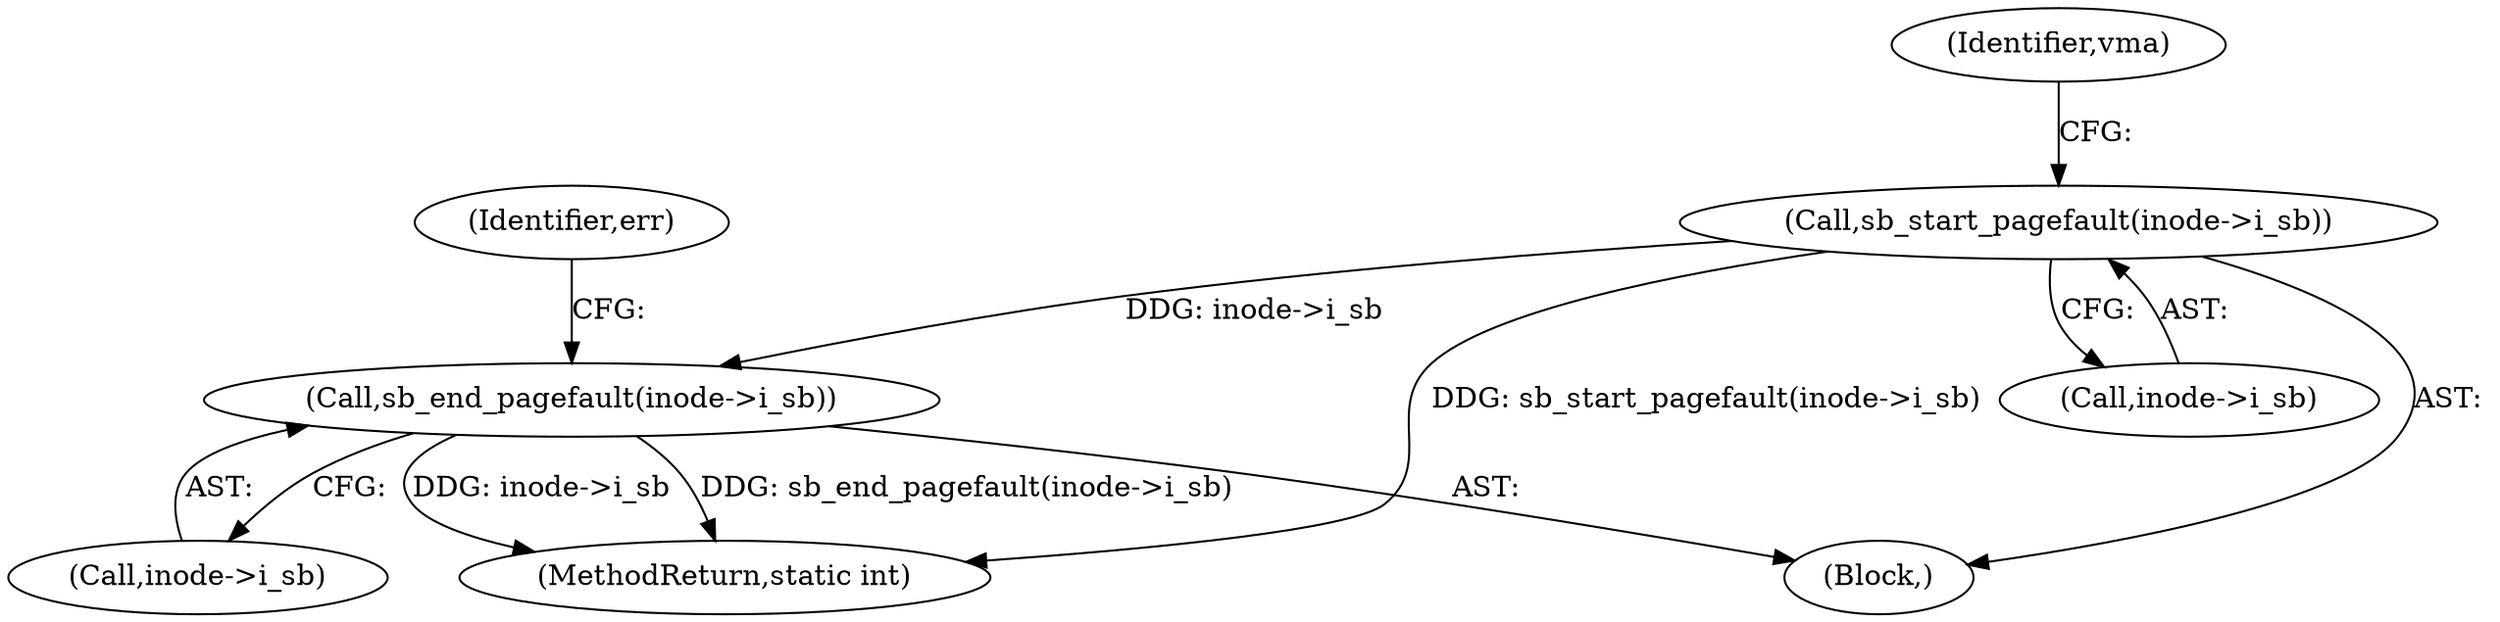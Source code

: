 digraph "0_linux_ea3d7209ca01da209cda6f0dea8be9cc4b7a933b_3@pointer" {
"1000140" [label="(Call,sb_end_pagefault(inode->i_sb))"];
"1000113" [label="(Call,sb_start_pagefault(inode->i_sb))"];
"1000119" [label="(Identifier,vma)"];
"1000113" [label="(Call,sb_start_pagefault(inode->i_sb))"];
"1000146" [label="(MethodReturn,static int)"];
"1000141" [label="(Call,inode->i_sb)"];
"1000104" [label="(Block,)"];
"1000145" [label="(Identifier,err)"];
"1000140" [label="(Call,sb_end_pagefault(inode->i_sb))"];
"1000114" [label="(Call,inode->i_sb)"];
"1000140" -> "1000104"  [label="AST: "];
"1000140" -> "1000141"  [label="CFG: "];
"1000141" -> "1000140"  [label="AST: "];
"1000145" -> "1000140"  [label="CFG: "];
"1000140" -> "1000146"  [label="DDG: sb_end_pagefault(inode->i_sb)"];
"1000140" -> "1000146"  [label="DDG: inode->i_sb"];
"1000113" -> "1000140"  [label="DDG: inode->i_sb"];
"1000113" -> "1000104"  [label="AST: "];
"1000113" -> "1000114"  [label="CFG: "];
"1000114" -> "1000113"  [label="AST: "];
"1000119" -> "1000113"  [label="CFG: "];
"1000113" -> "1000146"  [label="DDG: sb_start_pagefault(inode->i_sb)"];
}
